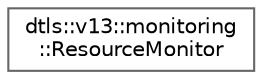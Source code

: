 digraph "Graphical Class Hierarchy"
{
 // LATEX_PDF_SIZE
  bgcolor="transparent";
  edge [fontname=Helvetica,fontsize=10,labelfontname=Helvetica,labelfontsize=10];
  node [fontname=Helvetica,fontsize=10,shape=box,height=0.2,width=0.4];
  rankdir="LR";
  Node0 [id="Node000000",label="dtls::v13::monitoring\l::ResourceMonitor",height=0.2,width=0.4,color="grey40", fillcolor="white", style="filled",URL="$classdtls_1_1v13_1_1monitoring_1_1ResourceMonitor.html",tooltip="Resource monitor."];
}
